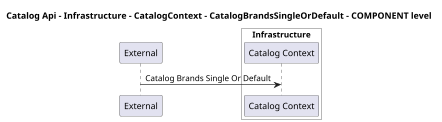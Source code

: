 @startuml
skinparam dpi 60

title Catalog Api - Infrastructure - CatalogContext - CatalogBrandsSingleOrDefault - COMPONENT level

participant "External" as C4InterFlow.Utils.ExternalSystem

box "Catalog Api" #White

    
box "Infrastructure" #White

    participant "Catalog Context" as dotnet.eShop.Architecture.SoftwareSystems.CatalogApi.Containers.Infrastructure.Components.CatalogContext
end box

end box


C4InterFlow.Utils.ExternalSystem -> dotnet.eShop.Architecture.SoftwareSystems.CatalogApi.Containers.Infrastructure.Components.CatalogContext : Catalog Brands Single Or Default


@enduml
